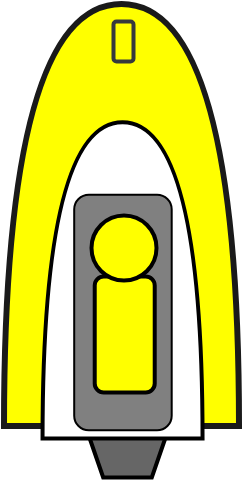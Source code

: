 <mxfile>
    <diagram id="Cn8XWGds1wUuWcc1IZfI" name="ページ1">
        <mxGraphModel dx="1042" dy="568" grid="1" gridSize="10" guides="1" tooltips="1" connect="1" arrows="1" fold="1" page="1" pageScale="1" pageWidth="700" pageHeight="730" math="0" shadow="0">
            <root>
                <mxCell id="0"/>
                <mxCell id="1" parent="0"/>
                <mxCell id="15" value="" style="verticalLabelPosition=middle;verticalAlign=middle;html=1;shape=trapezoid;perimeter=trapezoidPerimeter;whiteSpace=wrap;size=0.23;arcSize=10;flipV=1;labelPosition=center;align=center;strokeColor=#000000;fillColor=#666666;strokeWidth=2;" parent="1" vertex="1">
                    <mxGeometry x="41.25" y="207.75" width="45" height="30" as="geometry"/>
                </mxCell>
                <mxCell id="5" value="" style="shape=or;whiteSpace=wrap;html=1;rotation=-90;fillColor=#FFFF00;strokeWidth=3;strokeColor=#1A1A1A;" parent="1" vertex="1">
                    <mxGeometry x="-44.75" y="47.75" width="211" height="117.5" as="geometry"/>
                </mxCell>
                <mxCell id="7" value="" style="shape=or;whiteSpace=wrap;html=1;rotation=-90;strokeColor=#000000;fillColor=#FFFFFF;strokeWidth=2;" parent="1" vertex="1">
                    <mxGeometry x="-17.8" y="99.2" width="158.15" height="80" as="geometry"/>
                </mxCell>
                <mxCell id="9" value="" style="rounded=1;whiteSpace=wrap;html=1;rotation=-90;fillColor=#808080;" parent="1" vertex="1">
                    <mxGeometry x="2.58" y="130.88" width="117.79" height="48.75" as="geometry"/>
                </mxCell>
                <mxCell id="10" value="" style="rounded=1;whiteSpace=wrap;html=1;fillColor=#FFFF00;strokeColor=#36393d;strokeWidth=2;" parent="1" vertex="1">
                    <mxGeometry x="56.75" y="9.75" width="10" height="20" as="geometry"/>
                </mxCell>
                <mxCell id="16" value="" style="rounded=1;whiteSpace=wrap;html=1;fillColor=#FFFF00;strokeColor=#000000;strokeWidth=2;" parent="1" vertex="1">
                    <mxGeometry x="47.36" y="137.25" width="30" height="58" as="geometry"/>
                </mxCell>
                <mxCell id="18" value="" style="ellipse;whiteSpace=wrap;html=1;aspect=fixed;strokeColor=#000000;fillColor=#FFFF00;strokeWidth=2;" parent="1" vertex="1">
                    <mxGeometry x="45.75" y="106.75" width="32.5" height="32.5" as="geometry"/>
                </mxCell>
            </root>
        </mxGraphModel>
    </diagram>
</mxfile>